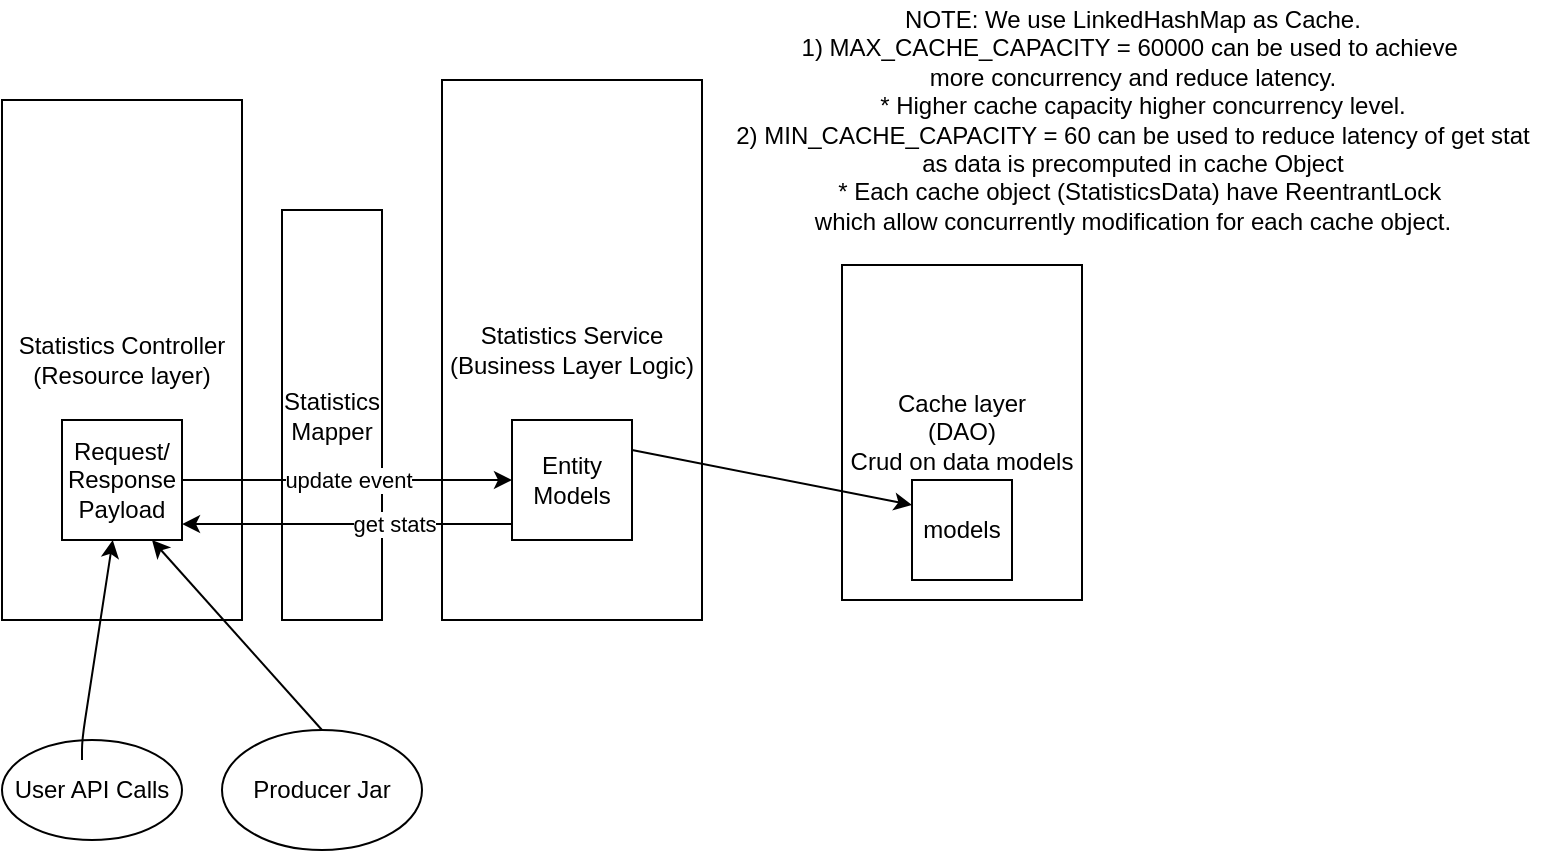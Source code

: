 <mxfile version="14.6.5" type="github"><diagram id="WY9WPkq5mru38A9Q0OF1" name="Page-1"><mxGraphModel dx="872" dy="459" grid="1" gridSize="10" guides="1" tooltips="1" connect="1" arrows="1" fold="1" page="1" pageScale="1" pageWidth="827" pageHeight="1169" math="0" shadow="0"><root><mxCell id="0"/><mxCell id="1" parent="0"/><mxCell id="n7XL3M5eNTnzipPeejnk-3" value="Statistics Controller&lt;br&gt;(Resource layer)" style="rounded=0;whiteSpace=wrap;html=1;" vertex="1" parent="1"><mxGeometry x="40" y="80" width="120" height="260" as="geometry"/></mxCell><mxCell id="n7XL3M5eNTnzipPeejnk-4" value="Request/&lt;br&gt;Response&lt;br&gt;Payload" style="whiteSpace=wrap;html=1;aspect=fixed;" vertex="1" parent="1"><mxGeometry x="70" y="240" width="60" height="60" as="geometry"/></mxCell><mxCell id="n7XL3M5eNTnzipPeejnk-5" value="Statistics&lt;br&gt;Mapper" style="rounded=0;whiteSpace=wrap;html=1;" vertex="1" parent="1"><mxGeometry x="180" y="135" width="50" height="205" as="geometry"/></mxCell><mxCell id="n7XL3M5eNTnzipPeejnk-6" value="Statistics Service&lt;br&gt;(Business Layer Logic)" style="rounded=0;whiteSpace=wrap;html=1;" vertex="1" parent="1"><mxGeometry x="260" y="70" width="130" height="270" as="geometry"/></mxCell><mxCell id="n7XL3M5eNTnzipPeejnk-7" value="Entity Models" style="whiteSpace=wrap;html=1;aspect=fixed;" vertex="1" parent="1"><mxGeometry x="295" y="240" width="60" height="60" as="geometry"/></mxCell><mxCell id="n7XL3M5eNTnzipPeejnk-8" value="Cache layer&lt;br&gt;(DAO)&lt;br&gt;Crud on data models" style="rounded=0;whiteSpace=wrap;html=1;" vertex="1" parent="1"><mxGeometry x="460" y="162.5" width="120" height="167.5" as="geometry"/></mxCell><mxCell id="n7XL3M5eNTnzipPeejnk-9" value="models" style="whiteSpace=wrap;html=1;aspect=fixed;" vertex="1" parent="1"><mxGeometry x="495" y="270" width="50" height="50" as="geometry"/></mxCell><mxCell id="n7XL3M5eNTnzipPeejnk-10" value="update event" style="endArrow=classic;html=1;exitX=1;exitY=0.5;exitDx=0;exitDy=0;entryX=0;entryY=0.5;entryDx=0;entryDy=0;" edge="1" parent="1" source="n7XL3M5eNTnzipPeejnk-4" target="n7XL3M5eNTnzipPeejnk-7"><mxGeometry width="50" height="50" relative="1" as="geometry"><mxPoint x="390" y="210" as="sourcePoint"/><mxPoint x="440" y="160" as="targetPoint"/></mxGeometry></mxCell><mxCell id="n7XL3M5eNTnzipPeejnk-12" value="" style="endArrow=classic;html=1;exitX=1;exitY=0.25;exitDx=0;exitDy=0;entryX=0;entryY=0.25;entryDx=0;entryDy=0;" edge="1" parent="1" source="n7XL3M5eNTnzipPeejnk-7" target="n7XL3M5eNTnzipPeejnk-9"><mxGeometry width="50" height="50" relative="1" as="geometry"><mxPoint x="390" y="210" as="sourcePoint"/><mxPoint x="440" y="160" as="targetPoint"/></mxGeometry></mxCell><mxCell id="n7XL3M5eNTnzipPeejnk-13" value="" style="endArrow=classic;html=1;exitX=0;exitY=0.867;exitDx=0;exitDy=0;exitPerimeter=0;entryX=1;entryY=0.867;entryDx=0;entryDy=0;entryPerimeter=0;" edge="1" parent="1" source="n7XL3M5eNTnzipPeejnk-7" target="n7XL3M5eNTnzipPeejnk-4"><mxGeometry width="50" height="50" relative="1" as="geometry"><mxPoint x="390" y="210" as="sourcePoint"/><mxPoint x="440" y="160" as="targetPoint"/></mxGeometry></mxCell><mxCell id="n7XL3M5eNTnzipPeejnk-14" value="get stats" style="edgeLabel;html=1;align=center;verticalAlign=middle;resizable=0;points=[];" vertex="1" connectable="0" parent="n7XL3M5eNTnzipPeejnk-13"><mxGeometry x="-0.285" relative="1" as="geometry"><mxPoint as="offset"/></mxGeometry></mxCell><mxCell id="n7XL3M5eNTnzipPeejnk-17" value="NOTE: We use LinkedHashMap as Cache.&lt;br&gt;&lt;div&gt;1) MAX_CACHE_CAPACITY = 60000 can be used to achieve&amp;nbsp;&lt;/div&gt;&lt;div&gt;more concurrency and reduce latency.&lt;/div&gt;&lt;div&gt;&amp;nbsp; &amp;nbsp;* Higher cache capacity higher concurrency level.&lt;br&gt;2)&amp;nbsp;&lt;span&gt;MIN_CACHE_CAPACITY = 60 can be used to&lt;/span&gt;&lt;span&gt;&amp;nbsp;reduce latency of get stat&lt;br&gt;as data is precomputed in cache Object&lt;/span&gt;&lt;/div&gt;&lt;div&gt;&amp;nbsp; &amp;nbsp;* Each cache object (StatisticsData) have ReentrantLock&amp;nbsp;&lt;/div&gt;&lt;div&gt;which allow concurrently modification for each cache object.&lt;/div&gt;" style="text;html=1;align=center;verticalAlign=middle;resizable=0;points=[];autosize=1;strokeColor=none;" vertex="1" parent="1"><mxGeometry x="400" y="30" width="410" height="120" as="geometry"/></mxCell><mxCell id="n7XL3M5eNTnzipPeejnk-18" value="User API Calls" style="ellipse;whiteSpace=wrap;html=1;" vertex="1" parent="1"><mxGeometry x="40" y="400" width="90" height="50" as="geometry"/></mxCell><mxCell id="n7XL3M5eNTnzipPeejnk-19" value="Producer Jar" style="ellipse;whiteSpace=wrap;html=1;" vertex="1" parent="1"><mxGeometry x="150" y="395" width="100" height="60" as="geometry"/></mxCell><mxCell id="n7XL3M5eNTnzipPeejnk-20" value="" style="endArrow=classic;html=1;" edge="1" parent="1" target="n7XL3M5eNTnzipPeejnk-4"><mxGeometry width="50" height="50" relative="1" as="geometry"><mxPoint x="80" y="410" as="sourcePoint"/><mxPoint x="440" y="250" as="targetPoint"/><Array as="points"><mxPoint x="80" y="400"/></Array></mxGeometry></mxCell><mxCell id="n7XL3M5eNTnzipPeejnk-21" value="" style="endArrow=classic;html=1;exitX=0.5;exitY=0;exitDx=0;exitDy=0;entryX=0.75;entryY=1;entryDx=0;entryDy=0;" edge="1" parent="1" source="n7XL3M5eNTnzipPeejnk-19" target="n7XL3M5eNTnzipPeejnk-4"><mxGeometry width="50" height="50" relative="1" as="geometry"><mxPoint x="390" y="300" as="sourcePoint"/><mxPoint x="440" y="250" as="targetPoint"/></mxGeometry></mxCell></root></mxGraphModel></diagram></mxfile>